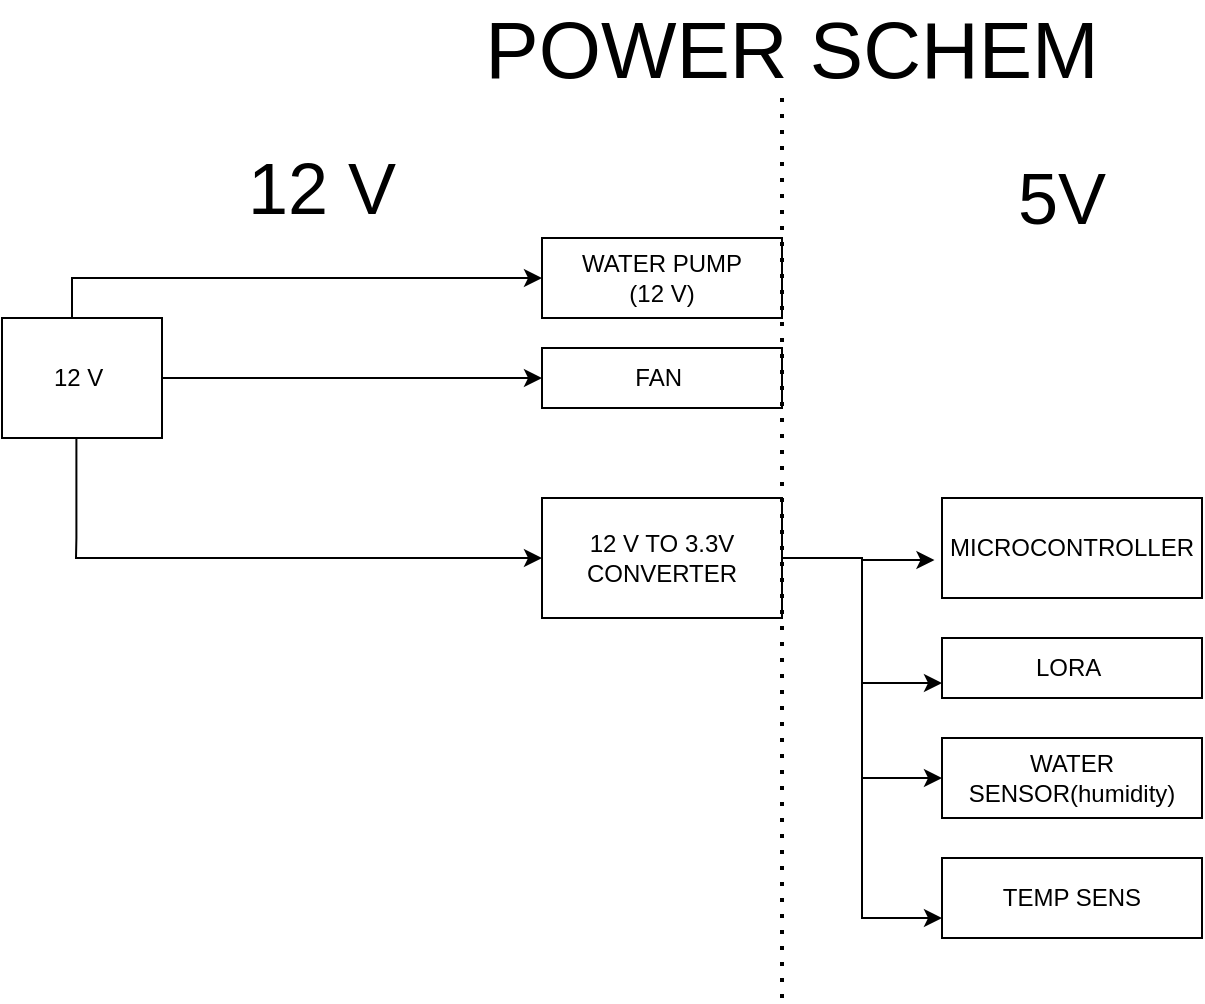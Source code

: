 <mxfile version="21.5.0" type="device">
  <diagram name="Page-1" id="BuhWQq6pRjTXZospVbEJ">
    <mxGraphModel dx="1094" dy="1734" grid="1" gridSize="10" guides="1" tooltips="1" connect="1" arrows="1" fold="1" page="1" pageScale="1" pageWidth="827" pageHeight="1169" math="0" shadow="0">
      <root>
        <mxCell id="0" />
        <mxCell id="1" parent="0" />
        <mxCell id="aTokCerhoME2Jnov8dHB-1" value="POWER SCHEM" style="text;html=1;strokeColor=none;fillColor=none;align=center;verticalAlign=middle;whiteSpace=wrap;rounded=0;fontSize=40;" parent="1" vertex="1">
          <mxGeometry x="220" y="-30" width="370" height="30" as="geometry" />
        </mxCell>
        <mxCell id="aTokCerhoME2Jnov8dHB-2" value="WATER PUMP&lt;br&gt;(12 V)" style="rounded=0;whiteSpace=wrap;html=1;" parent="1" vertex="1">
          <mxGeometry x="280" y="80" width="120" height="40" as="geometry" />
        </mxCell>
        <mxCell id="aTokCerhoME2Jnov8dHB-3" value="LORA&amp;nbsp;" style="rounded=0;whiteSpace=wrap;html=1;" parent="1" vertex="1">
          <mxGeometry x="480" y="280" width="130" height="30" as="geometry" />
        </mxCell>
        <mxCell id="aTokCerhoME2Jnov8dHB-4" value="MICROCONTROLLER" style="rounded=0;whiteSpace=wrap;html=1;" parent="1" vertex="1">
          <mxGeometry x="480" y="210" width="130" height="50" as="geometry" />
        </mxCell>
        <mxCell id="aTokCerhoME2Jnov8dHB-5" value="TEMP SENS" style="rounded=0;whiteSpace=wrap;html=1;" parent="1" vertex="1">
          <mxGeometry x="480" y="390" width="130" height="40" as="geometry" />
        </mxCell>
        <mxCell id="aTokCerhoME2Jnov8dHB-6" value="FAN&amp;nbsp;" style="rounded=0;whiteSpace=wrap;html=1;" parent="1" vertex="1">
          <mxGeometry x="280" y="135" width="120" height="30" as="geometry" />
        </mxCell>
        <mxCell id="aTokCerhoME2Jnov8dHB-7" value="WATER SENSOR(humidity)" style="rounded=0;whiteSpace=wrap;html=1;" parent="1" vertex="1">
          <mxGeometry x="480" y="330" width="130" height="40" as="geometry" />
        </mxCell>
        <mxCell id="aTokCerhoME2Jnov8dHB-16" style="edgeStyle=orthogonalEdgeStyle;rounded=0;orthogonalLoop=1;jettySize=auto;html=1;entryX=-0.029;entryY=0.62;entryDx=0;entryDy=0;entryPerimeter=0;" parent="1" source="aTokCerhoME2Jnov8dHB-8" target="aTokCerhoME2Jnov8dHB-4" edge="1">
          <mxGeometry relative="1" as="geometry" />
        </mxCell>
        <mxCell id="aTokCerhoME2Jnov8dHB-17" style="edgeStyle=orthogonalEdgeStyle;rounded=0;orthogonalLoop=1;jettySize=auto;html=1;entryX=0;entryY=0.75;entryDx=0;entryDy=0;" parent="1" source="aTokCerhoME2Jnov8dHB-8" target="aTokCerhoME2Jnov8dHB-3" edge="1">
          <mxGeometry relative="1" as="geometry" />
        </mxCell>
        <mxCell id="aTokCerhoME2Jnov8dHB-18" style="edgeStyle=orthogonalEdgeStyle;rounded=0;orthogonalLoop=1;jettySize=auto;html=1;entryX=0;entryY=0.5;entryDx=0;entryDy=0;" parent="1" source="aTokCerhoME2Jnov8dHB-8" target="aTokCerhoME2Jnov8dHB-7" edge="1">
          <mxGeometry relative="1" as="geometry" />
        </mxCell>
        <mxCell id="aTokCerhoME2Jnov8dHB-19" style="edgeStyle=orthogonalEdgeStyle;rounded=0;orthogonalLoop=1;jettySize=auto;html=1;entryX=0;entryY=0.75;entryDx=0;entryDy=0;" parent="1" source="aTokCerhoME2Jnov8dHB-8" target="aTokCerhoME2Jnov8dHB-5" edge="1">
          <mxGeometry relative="1" as="geometry" />
        </mxCell>
        <mxCell id="aTokCerhoME2Jnov8dHB-8" value="12 V TO 3.3V CONVERTER" style="rounded=0;whiteSpace=wrap;html=1;" parent="1" vertex="1">
          <mxGeometry x="280" y="210" width="120" height="60" as="geometry" />
        </mxCell>
        <mxCell id="aTokCerhoME2Jnov8dHB-10" style="edgeStyle=orthogonalEdgeStyle;rounded=0;orthogonalLoop=1;jettySize=auto;html=1;exitX=0.465;exitY=0.98;exitDx=0;exitDy=0;exitPerimeter=0;entryX=0;entryY=0.5;entryDx=0;entryDy=0;" parent="1" source="aTokCerhoME2Jnov8dHB-9" target="aTokCerhoME2Jnov8dHB-8" edge="1">
          <mxGeometry relative="1" as="geometry">
            <mxPoint x="40" y="190" as="sourcePoint" />
            <mxPoint x="260" y="240" as="targetPoint" />
            <Array as="points">
              <mxPoint x="47" y="230" />
              <mxPoint x="47" y="240" />
            </Array>
          </mxGeometry>
        </mxCell>
        <mxCell id="aTokCerhoME2Jnov8dHB-11" style="edgeStyle=orthogonalEdgeStyle;rounded=0;orthogonalLoop=1;jettySize=auto;html=1;exitX=0.5;exitY=0;exitDx=0;exitDy=0;" parent="1" source="aTokCerhoME2Jnov8dHB-9" target="aTokCerhoME2Jnov8dHB-6" edge="1">
          <mxGeometry relative="1" as="geometry">
            <mxPoint x="85" y="120" as="sourcePoint" />
            <mxPoint x="294" y="60" as="targetPoint" />
            <Array as="points">
              <mxPoint x="45" y="120" />
              <mxPoint x="45" y="150" />
            </Array>
          </mxGeometry>
        </mxCell>
        <mxCell id="aTokCerhoME2Jnov8dHB-13" style="edgeStyle=orthogonalEdgeStyle;rounded=0;orthogonalLoop=1;jettySize=auto;html=1;entryX=0;entryY=0.5;entryDx=0;entryDy=0;" parent="1" edge="1">
          <mxGeometry relative="1" as="geometry">
            <mxPoint x="45" y="120" as="sourcePoint" />
            <mxPoint x="280" y="100" as="targetPoint" />
            <Array as="points">
              <mxPoint x="45" y="100" />
            </Array>
          </mxGeometry>
        </mxCell>
        <mxCell id="aTokCerhoME2Jnov8dHB-9" value="12 V&amp;nbsp;" style="rounded=0;whiteSpace=wrap;html=1;" parent="1" vertex="1">
          <mxGeometry x="10" y="120" width="80" height="60" as="geometry" />
        </mxCell>
        <mxCell id="aTokCerhoME2Jnov8dHB-15" value="12 V&amp;nbsp;" style="text;html=1;strokeColor=none;fillColor=none;align=center;verticalAlign=middle;whiteSpace=wrap;rounded=0;strokeWidth=10;fontSize=36;" parent="1" vertex="1">
          <mxGeometry x="120" y="40" width="110" height="30" as="geometry" />
        </mxCell>
        <mxCell id="aTokCerhoME2Jnov8dHB-20" value="" style="endArrow=none;dashed=1;html=1;dashPattern=1 3;strokeWidth=2;rounded=0;" parent="1" edge="1">
          <mxGeometry width="50" height="50" relative="1" as="geometry">
            <mxPoint x="400" y="460" as="sourcePoint" />
            <mxPoint x="400" y="10" as="targetPoint" />
          </mxGeometry>
        </mxCell>
        <mxCell id="aTokCerhoME2Jnov8dHB-21" value="5V&amp;nbsp;" style="text;html=1;strokeColor=none;fillColor=none;align=center;verticalAlign=middle;whiteSpace=wrap;rounded=0;fontSize=36;" parent="1" vertex="1">
          <mxGeometry x="490" y="40" width="110" height="40" as="geometry" />
        </mxCell>
      </root>
    </mxGraphModel>
  </diagram>
</mxfile>

